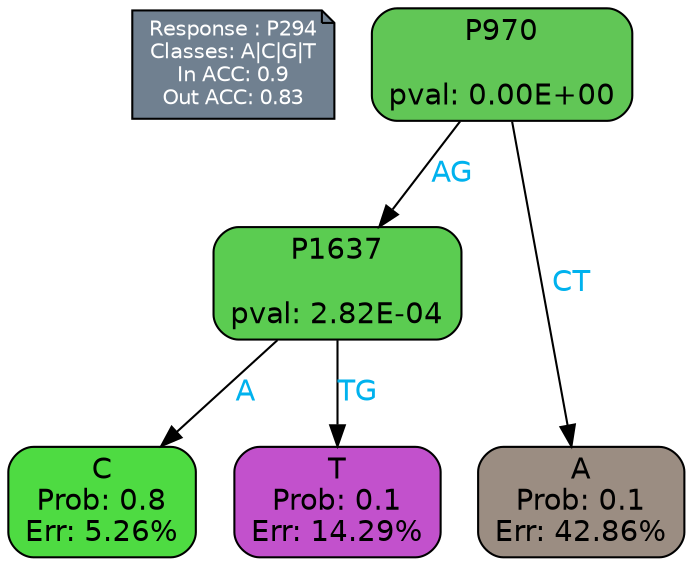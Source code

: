 digraph Tree {
node [shape=box, style="filled, rounded", color="black", fontname=helvetica] ;
graph [ranksep=equally, splines=polylines, bgcolor=transparent, dpi=600] ;
edge [fontname=helvetica] ;
LEGEND [label="Response : P294
Classes: A|C|G|T
In ACC: 0.9
Out ACC: 0.83
",shape=note,align=left,style=filled,fillcolor="slategray",fontcolor="white",fontsize=10];1 [label="P970

pval: 0.00E+00", fillcolor="#61c656"] ;
2 [label="P1637

pval: 2.82E-04", fillcolor="#5bcc51"] ;
3 [label="C
Prob: 0.8
Err: 5.26%", fillcolor="#4edb42"] ;
4 [label="T
Prob: 0.1
Err: 14.29%", fillcolor="#c251cc"] ;
5 [label="A
Prob: 0.1
Err: 42.86%", fillcolor="#9b8d82"] ;
1 -> 2 [label="AG",fontcolor=deepskyblue2] ;
1 -> 5 [label="CT",fontcolor=deepskyblue2] ;
2 -> 3 [label="A",fontcolor=deepskyblue2] ;
2 -> 4 [label="TG",fontcolor=deepskyblue2] ;
{rank = same; 3;4;5;}{rank = same; LEGEND;1;}}